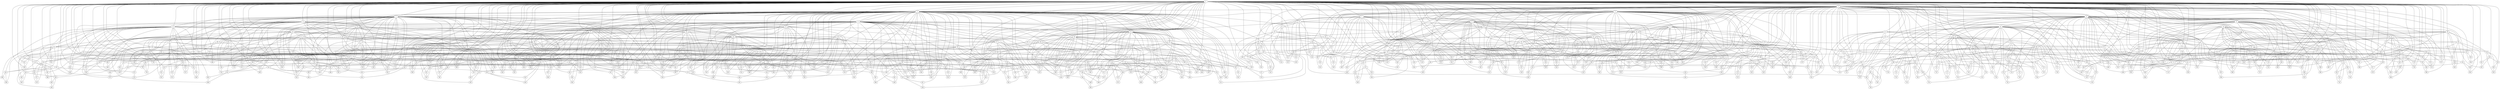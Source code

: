 graph G {
   8 -- 17
   8 -- 145
   8 -- 18
   8 -- 146
   8 -- 613
   8 -- 37
   8 -- 614
   8 -- 38
   8 -- 157
   8 -- 158
   8 -- 289
   8 -- 290
   8 -- 303
   8 -- 304
   8 -- 317
   8 -- 318
   8 -- 581
   8 -- 582
   8 -- 597
   8 -- 598
   8 -- 629
   8 -- 630
   64 -- 129
   64 -- 130
   64 -- 523
   64 -- 524
   0 -- 1
   0 -- 2
   0 -- 139
   0 -- 11
   0 -- 3
   0 -- 4
   0 -- 5
   0 -- 6
   0 -- 199
   0 -- 7
   0 -- 200
   0 -- 8
   0 -- 140
   0 -- 12
   0 -- 527
   0 -- 15
   0 -- 528
   0 -- 16
   0 -- 21
   0 -- 22
   0 -- 283
   0 -- 27
   0 -- 28
   0 -- 735
   0 -- 223
   0 -- 543
   0 -- 31
   0 -- 736
   0 -- 224
   0 -- 544
   0 -- 32
   0 -- 103
   0 -- 39
   0 -- 104
   0 -- 40
   0 -- 687
   0 -- 175
   0 -- 559
   0 -- 47
   0 -- 688
   0 -- 176
   0 -- 560
   0 -- 48
   0 -- 247
   0 -- 55
   0 -- 248
   0 -- 56
   0 -- 767
   0 -- 255
   0 -- 639
   0 -- 127
   0 -- 575
   0 -- 63
   0 -- 768
   0 -- 256
   0 -- 640
   0 -- 128
   0 -- 576
   0 -- 64
   0 -- 73
   0 -- 74
   0 -- 211
   0 -- 83
   0 -- 212
   0 -- 84
   0 -- 93
   0 -- 94
   0 -- 113
   0 -- 114
   0 -- 187
   0 -- 123
   0 -- 188
   0 -- 124
   0 -- 151
   0 -- 152
   0 -- 163
   0 -- 164
   0 -- 235
   0 -- 236
   0 -- 269
   0 -- 270
   0 -- 284
   0 -- 297
   0 -- 298
   0 -- 311
   0 -- 312
   0 -- 325
   0 -- 326
   0 -- 339
   0 -- 340
   0 -- 353
   0 -- 354
   0 -- 879
   0 -- 367
   0 -- 880
   0 -- 368
   0 -- 381
   0 -- 382
   0 -- 395
   0 -- 396
   0 -- 409
   0 -- 410
   0 -- 423
   0 -- 424
   0 -- 437
   0 -- 438
   0 -- 451
   0 -- 452
   0 -- 465
   0 -- 466
   0 -- 991
   0 -- 479
   0 -- 992
   0 -- 480
   0 -- 493
   0 -- 494
   0 -- 507
   0 -- 508
   0 -- 511
   0 -- 512
   0 -- 591
   0 -- 592
   0 -- 607
   0 -- 608
   0 -- 623
   0 -- 624
   0 -- 655
   0 -- 656
   0 -- 671
   0 -- 672
   0 -- 703
   0 -- 704
   0 -- 719
   0 -- 720
   0 -- 751
   0 -- 752
   0 -- 783
   0 -- 784
   0 -- 799
   0 -- 800
   0 -- 815
   0 -- 816
   0 -- 831
   0 -- 832
   0 -- 847
   0 -- 848
   0 -- 863
   0 -- 864
   0 -- 895
   0 -- 896
   0 -- 911
   0 -- 912
   0 -- 927
   0 -- 928
   0 -- 943
   0 -- 944
   0 -- 959
   0 -- 960
   0 -- 975
   0 -- 976
   1 -- 594
   1 -- 18
   1 -- 530
   1 -- 10
   1 -- 66
   1 -- 578
   1 -- 2
   1 -- 514
   1 -- 258
   1 -- 642
   1 -- 130
   1 -- 3
   1 -- 4
   1 -- 609
   1 -- 33
   1 -- 545
   1 -- 593
   1 -- 17
   1 -- 529
   1 -- 9
   1 -- 610
   1 -- 34
   1 -- 546
   1 -- 41
   1 -- 42
   1 -- 129
   1 -- 641
   1 -- 65
   1 -- 577
   1 -- 513
   1 -- 257
   1 -- 75
   1 -- 76
   1 -- 341
   1 -- 85
   1 -- 342
   1 -- 86
   1 -- 141
   1 -- 142
   1 -- 153
   1 -- 154
   1 -- 165
   1 -- 166
   1 -- 625
   1 -- 561
   1 -- 369
   1 -- 689
   1 -- 177
   1 -- 626
   1 -- 562
   1 -- 370
   1 -- 690
   1 -- 178
   1 -- 189
   1 -- 190
   1 -- 271
   1 -- 272
   1 -- 285
   1 -- 286
   1 -- 299
   1 -- 300
   1 -- 313
   1 -- 314
   1 -- 327
   1 -- 328
   1 -- 355
   1 -- 356
   1 -- 657
   1 -- 658
   1 -- 673
   1 -- 674
   1 -- 705
   1 -- 706
   1 -- 721
   1 -- 722
   1 -- 737
   1 -- 738
   1 -- 753
   1 -- 754
   2 -- 24
   2 -- 384
   2 -- 833
   2 -- 769
   2 -- 29
   2 -- 397
   2 -- 13
   2 -- 453
   2 -- 5
   2 -- 398
   2 -- 14
   2 -- 454
   2 -- 6
   2 -- 23
   2 -- 30
   2 -- 817
   2 -- 49
   2 -- 818
   2 -- 50
   2 -- 249
   2 -- 57
   2 -- 250
   2 -- 58
   2 -- 95
   2 -- 96
   2 -- 425
   2 -- 105
   2 -- 426
   2 -- 106
   2 -- 115
   2 -- 116
   2 -- 509
   2 -- 125
   2 -- 510
   2 -- 126
   2 -- 201
   2 -- 202
   2 -- 213
   2 -- 214
   2 -- 865
   2 -- 801
   2 -- 993
   2 -- 481
   2 -- 225
   2 -- 802
   2 -- 994
   2 -- 482
   2 -- 226
   2 -- 237
   2 -- 238
   2 -- 383
   2 -- 411
   2 -- 412
   2 -- 439
   2 -- 440
   2 -- 467
   2 -- 468
   2 -- 495
   2 -- 496
   2 -- 834
   2 -- 770
   2 -- 849
   2 -- 785
   2 -- 850
   2 -- 786
   2 -- 866
   2 -- 881
   2 -- 882
   2 -- 897
   2 -- 898
   2 -- 913
   2 -- 914
   2 -- 929
   2 -- 930
   2 -- 945
   2 -- 946
   2 -- 961
   2 -- 962
   2 -- 977
   2 -- 978
   3 -- 8
   3 -- 580
   3 -- 516
   3 -- 260
   3 -- 132
   3 -- 4
   3 -- 68
   3 -- 612
   3 -- 548
   3 -- 36
   3 -- 7
   3 -- 579
   3 -- 515
   3 -- 259
   3 -- 131
   3 -- 67
   3 -- 611
   3 -- 547
   3 -- 35
   3 -- 77
   3 -- 78
   3 -- 143
   3 -- 144
   3 -- 155
   3 -- 156
   3 -- 273
   3 -- 274
   3 -- 287
   3 -- 288
   3 -- 301
   3 -- 302
   3 -- 315
   3 -- 316
   3 -- 595
   3 -- 531
   3 -- 596
   3 -- 532
   3 -- 627
   3 -- 563
   3 -- 628
   3 -- 564
   4 -- 329
   4 -- 9
   4 -- 43
   4 -- 723
   4 -- 659
   4 -- 19
   4 -- 707
   4 -- 643
   4 -- 330
   4 -- 10
   4 -- 44
   4 -- 724
   4 -- 660
   4 -- 20
   4 -- 343
   4 -- 87
   4 -- 344
   4 -- 88
   4 -- 167
   4 -- 168
   4 -- 755
   4 -- 691
   4 -- 371
   4 -- 179
   4 -- 756
   4 -- 692
   4 -- 372
   4 -- 180
   4 -- 357
   4 -- 358
   4 -- 708
   4 -- 644
   4 -- 739
   4 -- 675
   4 -- 740
   4 -- 676
   5 -- 26
   5 -- 386
   5 -- 192
   5 -- 6
   5 -- 883
   5 -- 819
   5 -- 51
   5 -- 203
   5 -- 11
   5 -- 884
   5 -- 820
   5 -- 52
   5 -- 204
   5 -- 12
   5 -- 25
   5 -- 97
   5 -- 98
   5 -- 427
   5 -- 107
   5 -- 428
   5 -- 108
   5 -- 191
   5 -- 215
   5 -- 216
   5 -- 385
   5 -- 399
   5 -- 400
   5 -- 413
   5 -- 414
   5 -- 441
   5 -- 442
   5 -- 835
   5 -- 771
   5 -- 836
   5 -- 772
   5 -- 851
   5 -- 787
   5 -- 852
   5 -- 788
   5 -- 867
   5 -- 803
   5 -- 868
   5 -- 804
   6 -- 117
   6 -- 13
   6 -- 118
   6 -- 14
   6 -- 251
   6 -- 59
   6 -- 252
   6 -- 60
   6 -- 995
   6 -- 931
   6 -- 483
   6 -- 227
   6 -- 996
   6 -- 932
   6 -- 484
   6 -- 228
   6 -- 239
   6 -- 240
   6 -- 455
   6 -- 456
   6 -- 469
   6 -- 470
   6 -- 497
   6 -- 498
   6 -- 963
   6 -- 899
   6 -- 964
   6 -- 900
   6 -- 979
   6 -- 915
   6 -- 980
   6 -- 916
   6 -- 947
   6 -- 948
   7 -- 16
   7 -- 8
   7 -- 15
   7 -- 517
   7 -- 261
   7 -- 69
   7 -- 133
   7 -- 518
   7 -- 262
   7 -- 70
   7 -- 134
   7 -- 275
   7 -- 276
   7 -- 533
   7 -- 534
   7 -- 549
   7 -- 550
   7 -- 565
   7 -- 566
   9 -- 20
   9 -- 169
   9 -- 170
   9 -- 10
   9 -- 19
   9 -- 79
   9 -- 80
   9 -- 331
   9 -- 332
   9 -- 345
   9 -- 346
   9 -- 645
   9 -- 646
   9 -- 661
   9 -- 662
   9 -- 677
   9 -- 678
   9 -- 693
   9 -- 694
   10 -- 89
   10 -- 45
   10 -- 725
   10 -- 21
   10 -- 46
   10 -- 726
   10 -- 22
   10 -- 90
   10 -- 757
   10 -- 373
   10 -- 181
   10 -- 758
   10 -- 374
   10 -- 182
   10 -- 359
   10 -- 360
   10 -- 709
   10 -- 710
   10 -- 741
   10 -- 742
   11 -- 773
   11 -- 24
   11 -- 100
   11 -- 12
   11 -- 23
   11 -- 99
   11 -- 193
   11 -- 194
   11 -- 205
   11 -- 206
   11 -- 387
   11 -- 388
   11 -- 401
   11 -- 402
   11 -- 774
   11 -- 789
   11 -- 790
   11 -- 805
   11 -- 806
   11 -- 821
   11 -- 822
   12 -- 429
   12 -- 109
   12 -- 885
   12 -- 53
   12 -- 837
   12 -- 217
   12 -- 25
   12 -- 218
   12 -- 26
   12 -- 430
   12 -- 110
   12 -- 886
   12 -- 54
   12 -- 415
   12 -- 416
   12 -- 443
   12 -- 444
   12 -- 838
   12 -- 853
   12 -- 854
   12 -- 869
   12 -- 870
   13 -- 934
   13 -- 230
   13 -- 14
   13 -- 902
   13 -- 458
   13 -- 27
   13 -- 28
   13 -- 933
   13 -- 229
   13 -- 457
   13 -- 471
   13 -- 472
   13 -- 901
   13 -- 917
   13 -- 918
   13 -- 949
   13 -- 950
   14 -- 254
   14 -- 62
   14 -- 30
   14 -- 966
   14 -- 253
   14 -- 61
   14 -- 29
   14 -- 119
   14 -- 120
   14 -- 241
   14 -- 242
   14 -- 997
   14 -- 485
   14 -- 998
   14 -- 486
   14 -- 499
   14 -- 500
   14 -- 965
   14 -- 981
   14 -- 982
   15 -- 263
   15 -- 519
   15 -- 31
   15 -- 264
   15 -- 520
   15 -- 32
   15 -- 16
   15 -- 535
   15 -- 536
   16 -- 135
   16 -- 136
   16 -- 33
   16 -- 34
   16 -- 277
   16 -- 278
   16 -- 551
   16 -- 552
   16 -- 567
   16 -- 568
   17 -- 584
   17 -- 72
   17 -- 18
   17 -- 147
   17 -- 291
   17 -- 35
   17 -- 148
   17 -- 292
   17 -- 36
   17 -- 583
   17 -- 71
   17 -- 599
   17 -- 600
   18 -- 616
   18 -- 305
   18 -- 37
   18 -- 38
   18 -- 306
   18 -- 615
   18 -- 631
   18 -- 632
   19 -- 81
   19 -- 20
   19 -- 159
   19 -- 39
   19 -- 160
   19 -- 40
   19 -- 82
   19 -- 319
   19 -- 320
   19 -- 333
   19 -- 334
   19 -- 647
   19 -- 648
   19 -- 663
   19 -- 664
   20 -- 41
   20 -- 347
   20 -- 171
   20 -- 348
   20 -- 172
   20 -- 42
   20 -- 679
   20 -- 680
   20 -- 695
   20 -- 696
   21 -- 362
   21 -- 712
   21 -- 22
   21 -- 43
   21 -- 44
   21 -- 361
   21 -- 711
   21 -- 727
   21 -- 728
   22 -- 45
   22 -- 760
   22 -- 376
   22 -- 184
   22 -- 46
   22 -- 91
   22 -- 92
   22 -- 759
   22 -- 375
   22 -- 183
   22 -- 743
   22 -- 744
   23 -- 195
   23 -- 48
   23 -- 792
   23 -- 24
   23 -- 47
   23 -- 196
   23 -- 389
   23 -- 390
   23 -- 775
   23 -- 776
   23 -- 791
   24 -- 403
   24 -- 50
   24 -- 49
   24 -- 101
   24 -- 102
   24 -- 404
   24 -- 807
   24 -- 808
   24 -- 823
   24 -- 824
   25 -- 52
   25 -- 418
   25 -- 26
   25 -- 51
   25 -- 207
   25 -- 208
   25 -- 417
   25 -- 839
   25 -- 840
   25 -- 855
   25 -- 856
   26 -- 220
   26 -- 53
   26 -- 54
   26 -- 219
   26 -- 431
   26 -- 432
   26 -- 445
   26 -- 446
   26 -- 871
   26 -- 872
   26 -- 887
   26 -- 888
   27 -- 112
   27 -- 56
   27 -- 460
   27 -- 28
   27 -- 111
   27 -- 55
   27 -- 459
   27 -- 903
   27 -- 904
   27 -- 919
   27 -- 920
   28 -- 936
   28 -- 232
   28 -- 473
   28 -- 57
   28 -- 474
   28 -- 58
   28 -- 935
   28 -- 231
   28 -- 951
   28 -- 952
   29 -- 30
   29 -- 122
   29 -- 243
   29 -- 59
   29 -- 244
   29 -- 60
   29 -- 121
   29 -- 487
   29 -- 488
   29 -- 967
   29 -- 968
   29 -- 983
   29 -- 984
   30 -- 502
   30 -- 62
   30 -- 501
   30 -- 61
   30 -- 999
   31 -- 63
   31 -- 64
   31 -- 32
   31 -- 521
   31 -- 522
   32 -- 537
   32 -- 265
   32 -- 65
   32 -- 538
   32 -- 266
   32 -- 66
   33 -- 553
   33 -- 137
   33 -- 554
   33 -- 138
   33 -- 34
   33 -- 67
   33 -- 68
   34 -- 280
   34 -- 569
   34 -- 69
   34 -- 70
   34 -- 279
   34 -- 570
   35 -- 585
   35 -- 36
   35 -- 71
   35 -- 72
   35 -- 293
   35 -- 294
   35 -- 586
   36 -- 601
   36 -- 73
   36 -- 602
   36 -- 74
   36 -- 149
   36 -- 150
   37 -- 618
   37 -- 38
   37 -- 307
   37 -- 75
   37 -- 308
   37 -- 76
   37 -- 617
   38 -- 634
   38 -- 77
   38 -- 78
   38 -- 633
   39 -- 80
   39 -- 40
   39 -- 79
   39 -- 321
   39 -- 161
   39 -- 322
   39 -- 162
   39 -- 649
   39 -- 650
   40 -- 665
   40 -- 81
   40 -- 666
   40 -- 82
   41 -- 84
   41 -- 681
   41 -- 42
   41 -- 682
   41 -- 83
   41 -- 335
   41 -- 336
   42 -- 349
   42 -- 173
   42 -- 85
   42 -- 350
   42 -- 174
   42 -- 86
   42 -- 697
   42 -- 698
   43 -- 44
   43 -- 87
   43 -- 88
   43 -- 713
   43 -- 714
   44 -- 363
   44 -- 364
   44 -- 89
   44 -- 729
   44 -- 90
   44 -- 730
   45 -- 46
   45 -- 746
   45 -- 186
   45 -- 91
   45 -- 92
   45 -- 745
   45 -- 185
   46 -- 94
   46 -- 93
   46 -- 378
   46 -- 762
   46 -- 377
   46 -- 761
   47 -- 95
   47 -- 96
   47 -- 48
   47 -- 777
   47 -- 778
   48 -- 391
   48 -- 392
   48 -- 97
   48 -- 98
   48 -- 197
   48 -- 198
   48 -- 793
   48 -- 794
   49 -- 810
   49 -- 50
   49 -- 99
   49 -- 100
   49 -- 405
   49 -- 406
   49 -- 809
   50 -- 825
   50 -- 826
   50 -- 101
   50 -- 102
   51 -- 209
   51 -- 420
   51 -- 52
   51 -- 103
   51 -- 104
   51 -- 210
   51 -- 419
   51 -- 841
   51 -- 842
   52 -- 857
   52 -- 105
   52 -- 858
   52 -- 106
   53 -- 874
   53 -- 434
   53 -- 108
   53 -- 54
   53 -- 107
   53 -- 873
   53 -- 433
   54 -- 890
   54 -- 221
   54 -- 109
   54 -- 222
   54 -- 110
   54 -- 889
   55 -- 448
   55 -- 112
   55 -- 56
   55 -- 447
   55 -- 111
   55 -- 905
   55 -- 906
   56 -- 921
   56 -- 113
   56 -- 922
   56 -- 114
   56 -- 461
   56 -- 462
   57 -- 116
   57 -- 234
   57 -- 938
   57 -- 58
   57 -- 115
   57 -- 233
   57 -- 937
   58 -- 476
   58 -- 953
   58 -- 954
   58 -- 117
   58 -- 118
   58 -- 475
   59 -- 60
   59 -- 119
   59 -- 120
   59 -- 969
   59 -- 970
   60 -- 245
   60 -- 246
   60 -- 489
   60 -- 121
   60 -- 490
   60 -- 122
   60 -- 985
   60 -- 986
   61 -- 62
   61 -- 123
   61 -- 124
   62 -- 126
   62 -- 125
   62 -- 503
   62 -- 504
   63 -- 127
   63 -- 128
   63 -- 64
   65 -- 66
   65 -- 131
   65 -- 132
   66 -- 133
   66 -- 134
   66 -- 539
   66 -- 267
   66 -- 540
   66 -- 268
   67 -- 68
   67 -- 135
   67 -- 136
   68 -- 137
   68 -- 555
   68 -- 138
   68 -- 556
   69 -- 282
   69 -- 70
   69 -- 139
   69 -- 140
   69 -- 281
   70 -- 141
   70 -- 142
   70 -- 571
   70 -- 572
   71 -- 144
   71 -- 72
   71 -- 143
   72 -- 587
   72 -- 145
   72 -- 146
   72 -- 588
   73 -- 148
   73 -- 296
   73 -- 74
   73 -- 147
   73 -- 295
   74 -- 604
   74 -- 149
   74 -- 150
   74 -- 603
   75 -- 76
   75 -- 151
   75 -- 152
   76 -- 309
   76 -- 619
   76 -- 153
   76 -- 154
   76 -- 310
   76 -- 620
   77 -- 78
   77 -- 155
   77 -- 156
   78 -- 158
   78 -- 157
   78 -- 635
   78 -- 636
   79 -- 159
   79 -- 160
   79 -- 80
   80 -- 161
   80 -- 162
   80 -- 651
   80 -- 323
   80 -- 652
   80 -- 324
   81 -- 163
   81 -- 82
   81 -- 164
   82 -- 667
   82 -- 165
   82 -- 166
   82 -- 668
   83 -- 337
   83 -- 168
   83 -- 84
   83 -- 167
   83 -- 338
   84 -- 169
   84 -- 683
   84 -- 170
   84 -- 684
   85 -- 86
   85 -- 171
   85 -- 172
   86 -- 173
   86 -- 174
   86 -- 699
   86 -- 700
   87 -- 352
   87 -- 176
   87 -- 88
   87 -- 351
   87 -- 175
   88 -- 715
   88 -- 716
   88 -- 177
   88 -- 178
   89 -- 180
   89 -- 90
   89 -- 179
   90 -- 732
   90 -- 365
   90 -- 181
   90 -- 366
   90 -- 182
   90 -- 731
   91 -- 92
   91 -- 183
   91 -- 184
   92 -- 747
   92 -- 185
   92 -- 186
   92 -- 748
   93 -- 94
   93 -- 187
   93 -- 188
   94 -- 190
   94 -- 189
   94 -- 379
   94 -- 763
   94 -- 380
   94 -- 764
   95 -- 191
   95 -- 192
   95 -- 96
   96 -- 194
   96 -- 193
   96 -- 779
   96 -- 780
   97 -- 394
   97 -- 98
   97 -- 195
   97 -- 196
   97 -- 393
   98 -- 197
   98 -- 198
   98 -- 795
   98 -- 796
   99 -- 100
   99 -- 199
   99 -- 200
   100 -- 201
   100 -- 811
   100 -- 202
   100 -- 812
   101 -- 408
   101 -- 102
   101 -- 203
   101 -- 204
   101 -- 407
   102 -- 205
   102 -- 206
   102 -- 827
   102 -- 828
   103 -- 208
   103 -- 104
   103 -- 207
   104 -- 843
   104 -- 209
   104 -- 210
   104 -- 421
   104 -- 422
   104 -- 844
   105 -- 212
   105 -- 106
   105 -- 211
   106 -- 860
   106 -- 213
   106 -- 214
   106 -- 859
   107 -- 108
   107 -- 215
   107 -- 216
   108 -- 875
   108 -- 435
   108 -- 217
   108 -- 218
   108 -- 876
   108 -- 436
   109 -- 110
   109 -- 220
   109 -- 219
   110 -- 222
   110 -- 221
   110 -- 892
   110 -- 891
   111 -- 223
   111 -- 224
   111 -- 112
   111 -- 449
   111 -- 450
   112 -- 907
   112 -- 225
   112 -- 226
   112 -- 908
   113 -- 114
   113 -- 227
   113 -- 228
   114 -- 229
   114 -- 230
   114 -- 923
   114 -- 924
   115 -- 116
   115 -- 463
   115 -- 231
   115 -- 464
   115 -- 232
   116 -- 233
   116 -- 939
   116 -- 234
   116 -- 940
   117 -- 118
   117 -- 235
   117 -- 236
   118 -- 477
   118 -- 237
   118 -- 478
   118 -- 238
   118 -- 955
   118 -- 956
   119 -- 240
   119 -- 120
   119 -- 239
   120 -- 971
   120 -- 241
   120 -- 242
   120 -- 972
   121 -- 244
   121 -- 122
   121 -- 243
   122 -- 988
   122 -- 492
   122 -- 245
   122 -- 246
   122 -- 987
   122 -- 491
   123 -- 248
   123 -- 124
   123 -- 247
   124 -- 249
   124 -- 250
   125 -- 126
   125 -- 506
   125 -- 251
   125 -- 252
   125 -- 505
   126 -- 254
   126 -- 253
   127 -- 255
   127 -- 256
   127 -- 128
   128 -- 257
   128 -- 258
   129 -- 130
   129 -- 259
   129 -- 260
   130 -- 525
   130 -- 261
   130 -- 526
   130 -- 262
   131 -- 132
   131 -- 263
   131 -- 264
   132 -- 265
   132 -- 266
   133 -- 134
   133 -- 267
   133 -- 268
   134 -- 541
   134 -- 269
   134 -- 542
   134 -- 270
   135 -- 272
   135 -- 136
   135 -- 271
   136 -- 273
   136 -- 274
   137 -- 276
   137 -- 138
   137 -- 275
   138 -- 557
   138 -- 277
   138 -- 558
   138 -- 278
   139 -- 280
   139 -- 140
   139 -- 279
   140 -- 281
   140 -- 282
   141 -- 142
   141 -- 283
   141 -- 284
   142 -- 574
   142 -- 286
   142 -- 573
   142 -- 285
   143 -- 287
   143 -- 288
   143 -- 144
   144 -- 289
   144 -- 290
   145 -- 146
   145 -- 291
   145 -- 292
   146 -- 589
   146 -- 293
   146 -- 590
   146 -- 294
   147 -- 148
   147 -- 295
   147 -- 296
   148 -- 297
   148 -- 298
   149 -- 300
   149 -- 150
   149 -- 299
   150 -- 605
   150 -- 301
   150 -- 606
   150 -- 302
   151 -- 304
   151 -- 152
   151 -- 303
   152 -- 305
   152 -- 306
   153 -- 308
   153 -- 154
   153 -- 307
   154 -- 621
   154 -- 309
   154 -- 622
   154 -- 310
   155 -- 156
   155 -- 311
   155 -- 312
   156 -- 313
   156 -- 314
   157 -- 158
   157 -- 315
   157 -- 316
   158 -- 638
   158 -- 318
   158 -- 637
   158 -- 317
   159 -- 319
   159 -- 320
   159 -- 160
   160 -- 321
   160 -- 322
   161 -- 162
   161 -- 323
   161 -- 324
   162 -- 653
   162 -- 325
   162 -- 654
   162 -- 326
   163 -- 328
   163 -- 164
   163 -- 327
   164 -- 329
   164 -- 330
   165 -- 166
   165 -- 331
   165 -- 332
   166 -- 669
   166 -- 333
   166 -- 670
   166 -- 334
   167 -- 336
   167 -- 168
   167 -- 335
   168 -- 337
   168 -- 338
   169 -- 340
   169 -- 170
   169 -- 339
   170 -- 685
   170 -- 341
   170 -- 686
   170 -- 342
   171 -- 172
   171 -- 343
   171 -- 344
   172 -- 345
   172 -- 346
   173 -- 174
   173 -- 347
   173 -- 348
   174 -- 702
   174 -- 350
   174 -- 701
   174 -- 349
   175 -- 351
   175 -- 352
   175 -- 176
   176 -- 353
   176 -- 354
   177 -- 178
   177 -- 355
   177 -- 356
   178 -- 717
   178 -- 357
   178 -- 718
   178 -- 358
   179 -- 180
   179 -- 359
   179 -- 360
   180 -- 361
   180 -- 362
   181 -- 182
   181 -- 363
   181 -- 364
   182 -- 733
   182 -- 365
   182 -- 734
   182 -- 366
   183 -- 368
   183 -- 184
   183 -- 367
   184 -- 369
   184 -- 370
   185 -- 372
   185 -- 186
   185 -- 371
   186 -- 749
   186 -- 373
   186 -- 750
   186 -- 374
   187 -- 376
   187 -- 188
   187 -- 375
   188 -- 377
   188 -- 378
   189 -- 190
   189 -- 379
   189 -- 380
   190 -- 766
   190 -- 382
   190 -- 765
   190 -- 381
   191 -- 383
   191 -- 384
   191 -- 192
   192 -- 385
   192 -- 386
   193 -- 387
   193 -- 194
   193 -- 388
   194 -- 781
   194 -- 389
   194 -- 782
   194 -- 390
   195 -- 391
   195 -- 196
   195 -- 392
   196 -- 393
   196 -- 394
   197 -- 198
   197 -- 395
   197 -- 396
   198 -- 797
   198 -- 397
   198 -- 798
   198 -- 398
   199 -- 400
   199 -- 200
   199 -- 399
   200 -- 401
   200 -- 402
   201 -- 404
   201 -- 202
   201 -- 403
   202 -- 813
   202 -- 405
   202 -- 814
   202 -- 406
   203 -- 204
   203 -- 407
   203 -- 408
   204 -- 409
   204 -- 410
   205 -- 206
   205 -- 411
   205 -- 412
   206 -- 830
   206 -- 414
   206 -- 829
   206 -- 413
   207 -- 415
   207 -- 416
   207 -- 208
   208 -- 417
   208 -- 418
   209 -- 419
   209 -- 210
   209 -- 420
   210 -- 845
   210 -- 421
   210 -- 846
   210 -- 422
   211 -- 424
   211 -- 212
   211 -- 423
   212 -- 425
   212 -- 426
   213 -- 214
   213 -- 427
   213 -- 428
   214 -- 861
   214 -- 429
   214 -- 862
   214 -- 430
   215 -- 432
   215 -- 216
   215 -- 431
   216 -- 433
   216 -- 434
   217 -- 436
   217 -- 218
   217 -- 435
   218 -- 877
   218 -- 437
   218 -- 878
   218 -- 438
   219 -- 220
   219 -- 439
   219 -- 440
   220 -- 442
   220 -- 441
   221 -- 222
   221 -- 443
   221 -- 444
   222 -- 894
   222 -- 446
   222 -- 893
   222 -- 445
   223 -- 447
   223 -- 448
   223 -- 224
   224 -- 449
   224 -- 450
   225 -- 226
   225 -- 451
   225 -- 452
   226 -- 909
   226 -- 453
   226 -- 910
   226 -- 454
   227 -- 228
   227 -- 455
   227 -- 456
   228 -- 457
   228 -- 458
   229 -- 230
   229 -- 459
   229 -- 460
   230 -- 925
   230 -- 461
   230 -- 926
   230 -- 462
   231 -- 464
   231 -- 232
   231 -- 463
   232 -- 465
   232 -- 466
   233 -- 468
   233 -- 234
   233 -- 467
   234 -- 941
   234 -- 469
   234 -- 942
   234 -- 470
   235 -- 472
   235 -- 236
   235 -- 471
   236 -- 473
   236 -- 474
   237 -- 238
   237 -- 475
   237 -- 476
   238 -- 958
   238 -- 478
   238 -- 957
   238 -- 477
   239 -- 479
   239 -- 480
   239 -- 240
   240 -- 481
   240 -- 482
   241 -- 242
   241 -- 483
   241 -- 484
   242 -- 974
   242 -- 486
   242 -- 973
   242 -- 485
   243 -- 244
   243 -- 487
   243 -- 488
   244 -- 489
   244 -- 490
   245 -- 492
   245 -- 246
   245 -- 491
   246 -- 989
   246 -- 493
   246 -- 990
   246 -- 494
   247 -- 496
   247 -- 248
   247 -- 495
   248 -- 497
   248 -- 498
   249 -- 500
   249 -- 250
   249 -- 499
   250 -- 501
   250 -- 502
   251 -- 252
   251 -- 503
   251 -- 504
   252 -- 505
   252 -- 506
   253 -- 254
   253 -- 507
   253 -- 508
   254 -- 510
   254 -- 509
   255 -- 511
   255 -- 512
   255 -- 256
   256 -- 513
   256 -- 514
   257 -- 258
   257 -- 515
   257 -- 516
   258 -- 517
   258 -- 518
   259 -- 260
   259 -- 519
   259 -- 520
   260 -- 521
   260 -- 522
   261 -- 262
   261 -- 523
   261 -- 524
   262 -- 525
   262 -- 526
   263 -- 527
   263 -- 528
   263 -- 264
   264 -- 529
   264 -- 530
   265 -- 532
   265 -- 266
   265 -- 531
   266 -- 533
   266 -- 534
   267 -- 268
   267 -- 535
   267 -- 536
   268 -- 538
   268 -- 537
   269 -- 270
   269 -- 539
   269 -- 540
   270 -- 542
   270 -- 541
   271 -- 543
   271 -- 544
   271 -- 272
   272 -- 545
   272 -- 546
   273 -- 547
   273 -- 274
   273 -- 548
   274 -- 549
   274 -- 550
   275 -- 551
   275 -- 276
   275 -- 552
   276 -- 553
   276 -- 554
   277 -- 278
   277 -- 555
   277 -- 556
   278 -- 557
   278 -- 558
   279 -- 560
   279 -- 280
   279 -- 559
   280 -- 562
   280 -- 561
   281 -- 564
   281 -- 282
   281 -- 563
   282 -- 565
   282 -- 566
   283 -- 568
   283 -- 284
   283 -- 567
   284 -- 569
   284 -- 570
   285 -- 286
   285 -- 571
   285 -- 572
   286 -- 574
   286 -- 573
   287 -- 575
   287 -- 576
   287 -- 288
   288 -- 577
   288 -- 578
   289 -- 290
   289 -- 579
   289 -- 580
   290 -- 581
   290 -- 582
   291 -- 292
   291 -- 583
   291 -- 584
   292 -- 585
   292 -- 586
   293 -- 587
   293 -- 294
   293 -- 588
   294 -- 589
   294 -- 590
   295 -- 592
   295 -- 296
   295 -- 591
   296 -- 593
   296 -- 594
   297 -- 596
   297 -- 298
   297 -- 595
   298 -- 597
   298 -- 598
   299 -- 300
   299 -- 599
   299 -- 600
   300 -- 601
   300 -- 602
   301 -- 302
   301 -- 603
   301 -- 604
   302 -- 606
   302 -- 605
   303 -- 607
   303 -- 608
   303 -- 304
   304 -- 609
   304 -- 610
   305 -- 306
   305 -- 611
   305 -- 612
   306 -- 613
   306 -- 614
   307 -- 308
   307 -- 615
   307 -- 616
   308 -- 617
   308 -- 618
   309 -- 620
   309 -- 310
   309 -- 619
   310 -- 621
   310 -- 622
   311 -- 624
   311 -- 312
   311 -- 623
   312 -- 625
   312 -- 626
   313 -- 628
   313 -- 314
   313 -- 627
   314 -- 629
   314 -- 630
   315 -- 316
   315 -- 631
   315 -- 632
   316 -- 633
   316 -- 634
   317 -- 318
   317 -- 635
   317 -- 636
   318 -- 638
   318 -- 637
   319 -- 639
   319 -- 640
   319 -- 320
   320 -- 641
   320 -- 642
   321 -- 322
   321 -- 643
   321 -- 644
   322 -- 645
   322 -- 646
   323 -- 648
   323 -- 324
   323 -- 647
   324 -- 649
   324 -- 650
   325 -- 326
   325 -- 651
   325 -- 652
   326 -- 653
   326 -- 654
   327 -- 656
   327 -- 328
   327 -- 655
   328 -- 657
   328 -- 658
   329 -- 660
   329 -- 330
   329 -- 659
   330 -- 661
   330 -- 662
   331 -- 332
   331 -- 663
   331 -- 664
   332 -- 665
   332 -- 666
   333 -- 334
   333 -- 667
   333 -- 668
   334 -- 670
   334 -- 669
   335 -- 671
   335 -- 672
   335 -- 336
   336 -- 673
   336 -- 674
   337 -- 675
   337 -- 338
   337 -- 676
   338 -- 677
   338 -- 678
   339 -- 680
   339 -- 340
   339 -- 679
   340 -- 681
   340 -- 682
   341 -- 342
   341 -- 683
   341 -- 684
   342 -- 685
   342 -- 686
   343 -- 688
   343 -- 344
   343 -- 687
   344 -- 689
   344 -- 690
   345 -- 692
   345 -- 346
   345 -- 691
   346 -- 693
   346 -- 694
   347 -- 348
   347 -- 695
   347 -- 696
   348 -- 697
   348 -- 698
   349 -- 350
   349 -- 699
   349 -- 700
   350 -- 702
   350 -- 701
   351 -- 703
   351 -- 704
   351 -- 352
   352 -- 705
   352 -- 706
   353 -- 354
   353 -- 707
   353 -- 708
   354 -- 709
   354 -- 710
   355 -- 356
   355 -- 711
   355 -- 712
   356 -- 713
   356 -- 714
   357 -- 716
   357 -- 358
   357 -- 715
   358 -- 717
   358 -- 718
   359 -- 720
   359 -- 360
   359 -- 719
   360 -- 722
   360 -- 721
   361 -- 724
   361 -- 362
   361 -- 723
   362 -- 725
   362 -- 726
   363 -- 364
   363 -- 727
   363 -- 728
   364 -- 729
   364 -- 730
   365 -- 366
   365 -- 731
   365 -- 732
   366 -- 734
   366 -- 733
   367 -- 735
   367 -- 736
   367 -- 368
   368 -- 737
   368 -- 738
   369 -- 370
   369 -- 739
   369 -- 740
   370 -- 741
   370 -- 742
   371 -- 372
   371 -- 743
   371 -- 744
   372 -- 745
   372 -- 746
   373 -- 374
   373 -- 747
   373 -- 748
   374 -- 749
   374 -- 750
   375 -- 752
   375 -- 376
   375 -- 751
   376 -- 753
   376 -- 754
   377 -- 756
   377 -- 378
   377 -- 755
   378 -- 758
   378 -- 757
   379 -- 380
   379 -- 759
   379 -- 760
   380 -- 761
   380 -- 762
   381 -- 382
   381 -- 763
   381 -- 764
   382 -- 766
   382 -- 765
   383 -- 767
   383 -- 768
   383 -- 384
   384 -- 770
   384 -- 769
   385 -- 386
   385 -- 771
   385 -- 772
   386 -- 773
   386 -- 774
   387 -- 388
   387 -- 775
   387 -- 776
   388 -- 777
   388 -- 778
   389 -- 390
   389 -- 779
   389 -- 780
   390 -- 781
   390 -- 782
   391 -- 784
   391 -- 392
   391 -- 783
   392 -- 785
   392 -- 786
   393 -- 788
   393 -- 394
   393 -- 787
   394 -- 789
   394 -- 790
   395 -- 792
   395 -- 396
   395 -- 791
   396 -- 793
   396 -- 794
   397 -- 398
   397 -- 795
   397 -- 796
   398 -- 798
   398 -- 797
   399 -- 799
   399 -- 800
   399 -- 400
   400 -- 801
   400 -- 802
   401 -- 803
   401 -- 402
   401 -- 804
   402 -- 805
   402 -- 806
   403 -- 808
   403 -- 404
   403 -- 807
   404 -- 809
   404 -- 810
   405 -- 406
   405 -- 811
   405 -- 812
   406 -- 813
   406 -- 814
   407 -- 816
   407 -- 408
   407 -- 815
   408 -- 817
   408 -- 818
   409 -- 820
   409 -- 410
   409 -- 819
   410 -- 821
   410 -- 822
   411 -- 412
   411 -- 823
   411 -- 824
   412 -- 826
   412 -- 825
   413 -- 414
   413 -- 827
   413 -- 828
   414 -- 830
   414 -- 829
   415 -- 831
   415 -- 832
   415 -- 416
   416 -- 833
   416 -- 834
   417 -- 418
   417 -- 835
   417 -- 836
   418 -- 837
   418 -- 838
   419 -- 420
   419 -- 839
   419 -- 840
   420 -- 841
   420 -- 842
   421 -- 422
   421 -- 843
   421 -- 844
   422 -- 845
   422 -- 846
   423 -- 848
   423 -- 424
   423 -- 847
   424 -- 849
   424 -- 850
   425 -- 852
   425 -- 426
   425 -- 851
   426 -- 853
   426 -- 854
   427 -- 428
   427 -- 855
   427 -- 856
   428 -- 857
   428 -- 858
   429 -- 430
   429 -- 860
   429 -- 859
   430 -- 862
   430 -- 861
   431 -- 863
   431 -- 864
   431 -- 432
   432 -- 866
   432 -- 865
   433 -- 434
   433 -- 867
   433 -- 868
   434 -- 869
   434 -- 870
   435 -- 436
   435 -- 871
   435 -- 872
   436 -- 873
   436 -- 874
   437 -- 438
   437 -- 875
   437 -- 876
   438 -- 877
   438 -- 878
   439 -- 880
   439 -- 440
   439 -- 879
   440 -- 882
   440 -- 881
   441 -- 884
   441 -- 442
   441 -- 883
   442 -- 885
   442 -- 886
   443 -- 444
   443 -- 887
   443 -- 888
   444 -- 889
   444 -- 890
   445 -- 446
   445 -- 891
   445 -- 892
   446 -- 894
   446 -- 893
   447 -- 895
   447 -- 896
   447 -- 448
   448 -- 897
   448 -- 898
   449 -- 450
   449 -- 899
   449 -- 900
   450 -- 901
   450 -- 902
   451 -- 904
   451 -- 452
   451 -- 903
   452 -- 905
   452 -- 906
   453 -- 454
   453 -- 907
   453 -- 908
   454 -- 909
   454 -- 910
   455 -- 912
   455 -- 456
   455 -- 911
   456 -- 913
   456 -- 914
   457 -- 916
   457 -- 458
   457 -- 915
   458 -- 917
   458 -- 918
   459 -- 460
   459 -- 919
   459 -- 920
   460 -- 921
   460 -- 922
   461 -- 462
   461 -- 923
   461 -- 924
   462 -- 926
   462 -- 925
   463 -- 927
   463 -- 928
   463 -- 464
   464 -- 929
   464 -- 930
   465 -- 466
   465 -- 931
   465 -- 932
   466 -- 933
   466 -- 934
   467 -- 468
   467 -- 935
   467 -- 936
   468 -- 937
   468 -- 938
   469 -- 470
   469 -- 939
   469 -- 940
   470 -- 941
   470 -- 942
   471 -- 944
   471 -- 472
   471 -- 943
   472 -- 945
   472 -- 946
   473 -- 948
   473 -- 474
   473 -- 947
   474 -- 949
   474 -- 950
   475 -- 476
   475 -- 951
   475 -- 952
   476 -- 954
   476 -- 953
   477 -- 478
   477 -- 955
   477 -- 956
   478 -- 958
   478 -- 957
   479 -- 959
   479 -- 960
   479 -- 480
   480 -- 961
   480 -- 962
   481 -- 482
   481 -- 963
   481 -- 964
   482 -- 965
   482 -- 966
   483 -- 484
   483 -- 967
   483 -- 968
   484 -- 969
   484 -- 970
   485 -- 486
   485 -- 971
   485 -- 972
   486 -- 973
   486 -- 974
   487 -- 976
   487 -- 488
   487 -- 975
   488 -- 977
   488 -- 978
   489 -- 980
   489 -- 490
   489 -- 979
   490 -- 981
   490 -- 982
   491 -- 492
   491 -- 983
   491 -- 984
   492 -- 986
   492 -- 985
   493 -- 494
   493 -- 987
   493 -- 988
   494 -- 990
   494 -- 989
   495 -- 991
   495 -- 992
   495 -- 496
   496 -- 994
   496 -- 993
   497 -- 498
   497 -- 995
   497 -- 996
   498 -- 998
   498 -- 997
   499 -- 500
   499 -- 999
   501 -- 502
   503 -- 504
   505 -- 506
   507 -- 508
   509 -- 510
   511 -- 512
   513 -- 514
   515 -- 516
   517 -- 518
   519 -- 520
   521 -- 522
   523 -- 524
   525 -- 526
   527 -- 528
   529 -- 530
   531 -- 532
   533 -- 534
   535 -- 536
   537 -- 538
   539 -- 540
   541 -- 542
   543 -- 544
   545 -- 546
   547 -- 548
   549 -- 550
   551 -- 552
   553 -- 554
   555 -- 556
   557 -- 558
   559 -- 560
   561 -- 562
   563 -- 564
   565 -- 566
   567 -- 568
   569 -- 570
   571 -- 572
   573 -- 574
   575 -- 576
   577 -- 578
   579 -- 580
   581 -- 582
   583 -- 584
   585 -- 586
   587 -- 588
   589 -- 590
   591 -- 592
   593 -- 594
   595 -- 596
   597 -- 598
   599 -- 600
   601 -- 602
   603 -- 604
   605 -- 606
   607 -- 608
   609 -- 610
   611 -- 612
   613 -- 614
   615 -- 616
   617 -- 618
   619 -- 620
   621 -- 622
   623 -- 624
   625 -- 626
   627 -- 628
   629 -- 630
   631 -- 632
   633 -- 634
   635 -- 636
   637 -- 638
   639 -- 640
   641 -- 642
   643 -- 644
   645 -- 646
   647 -- 648
   649 -- 650
   651 -- 652
   653 -- 654
   655 -- 656
   657 -- 658
   659 -- 660
   661 -- 662
   663 -- 664
   665 -- 666
   667 -- 668
   669 -- 670
   671 -- 672
   673 -- 674
   675 -- 676
   677 -- 678
   679 -- 680
   681 -- 682
   683 -- 684
   685 -- 686
   687 -- 688
   689 -- 690
   691 -- 692
   693 -- 694
   695 -- 696
   697 -- 698
   699 -- 700
   701 -- 702
   703 -- 704
   705 -- 706
   707 -- 708
   709 -- 710
   711 -- 712
   713 -- 714
   715 -- 716
   717 -- 718
   719 -- 720
   721 -- 722
   723 -- 724
   725 -- 726
   727 -- 728
   729 -- 730
   731 -- 732
   733 -- 734
   735 -- 736
   737 -- 738
   739 -- 740
   741 -- 742
   743 -- 744
   745 -- 746
   747 -- 748
   749 -- 750
   751 -- 752
   753 -- 754
   755 -- 756
   757 -- 758
   759 -- 760
   761 -- 762
   763 -- 764
   765 -- 766
   767 -- 768
   769 -- 770
   771 -- 772
   773 -- 774
   775 -- 776
   777 -- 778
   779 -- 780
   781 -- 782
   783 -- 784
   785 -- 786
   787 -- 788
   789 -- 790
   791 -- 792
   793 -- 794
   795 -- 796
   797 -- 798
   799 -- 800
   801 -- 802
   803 -- 804
   805 -- 806
   807 -- 808
   809 -- 810
   811 -- 812
   813 -- 814
   815 -- 816
   817 -- 818
   819 -- 820
   821 -- 822
   823 -- 824
   825 -- 826
   827 -- 828
   829 -- 830
   831 -- 832
   833 -- 834
   835 -- 836
   837 -- 838
   839 -- 840
   841 -- 842
   843 -- 844
   845 -- 846
   847 -- 848
   849 -- 850
   851 -- 852
   853 -- 854
   855 -- 856
   857 -- 858
   859 -- 860
   861 -- 862
   863 -- 864
   865 -- 866
   867 -- 868
   869 -- 870
   871 -- 872
   873 -- 874
   875 -- 876
   877 -- 878
   879 -- 880
   881 -- 882
   883 -- 884
   885 -- 886
   887 -- 888
   889 -- 890
   891 -- 892
   893 -- 894
   895 -- 896
   897 -- 898
   899 -- 900
   901 -- 902
   903 -- 904
   905 -- 906
   907 -- 908
   909 -- 910
   911 -- 912
   913 -- 914
   915 -- 916
   917 -- 918
   919 -- 920
   921 -- 922
   923 -- 924
   925 -- 926
   927 -- 928
   929 -- 930
   931 -- 932
   933 -- 934
   935 -- 936
   937 -- 938
   939 -- 940
   941 -- 942
   943 -- 944
   945 -- 946
   947 -- 948
   949 -- 950
   951 -- 952
   953 -- 954
   955 -- 956
   957 -- 958
   959 -- 960
   961 -- 962
   963 -- 964
   965 -- 966
   967 -- 968
   969 -- 970
   971 -- 972
   973 -- 974
   975 -- 976
   977 -- 978
   979 -- 980
   981 -- 982
   983 -- 984
   985 -- 986
   987 -- 988
   989 -- 990
   991 -- 992
   993 -- 994
   995 -- 996
   997 -- 998
}
